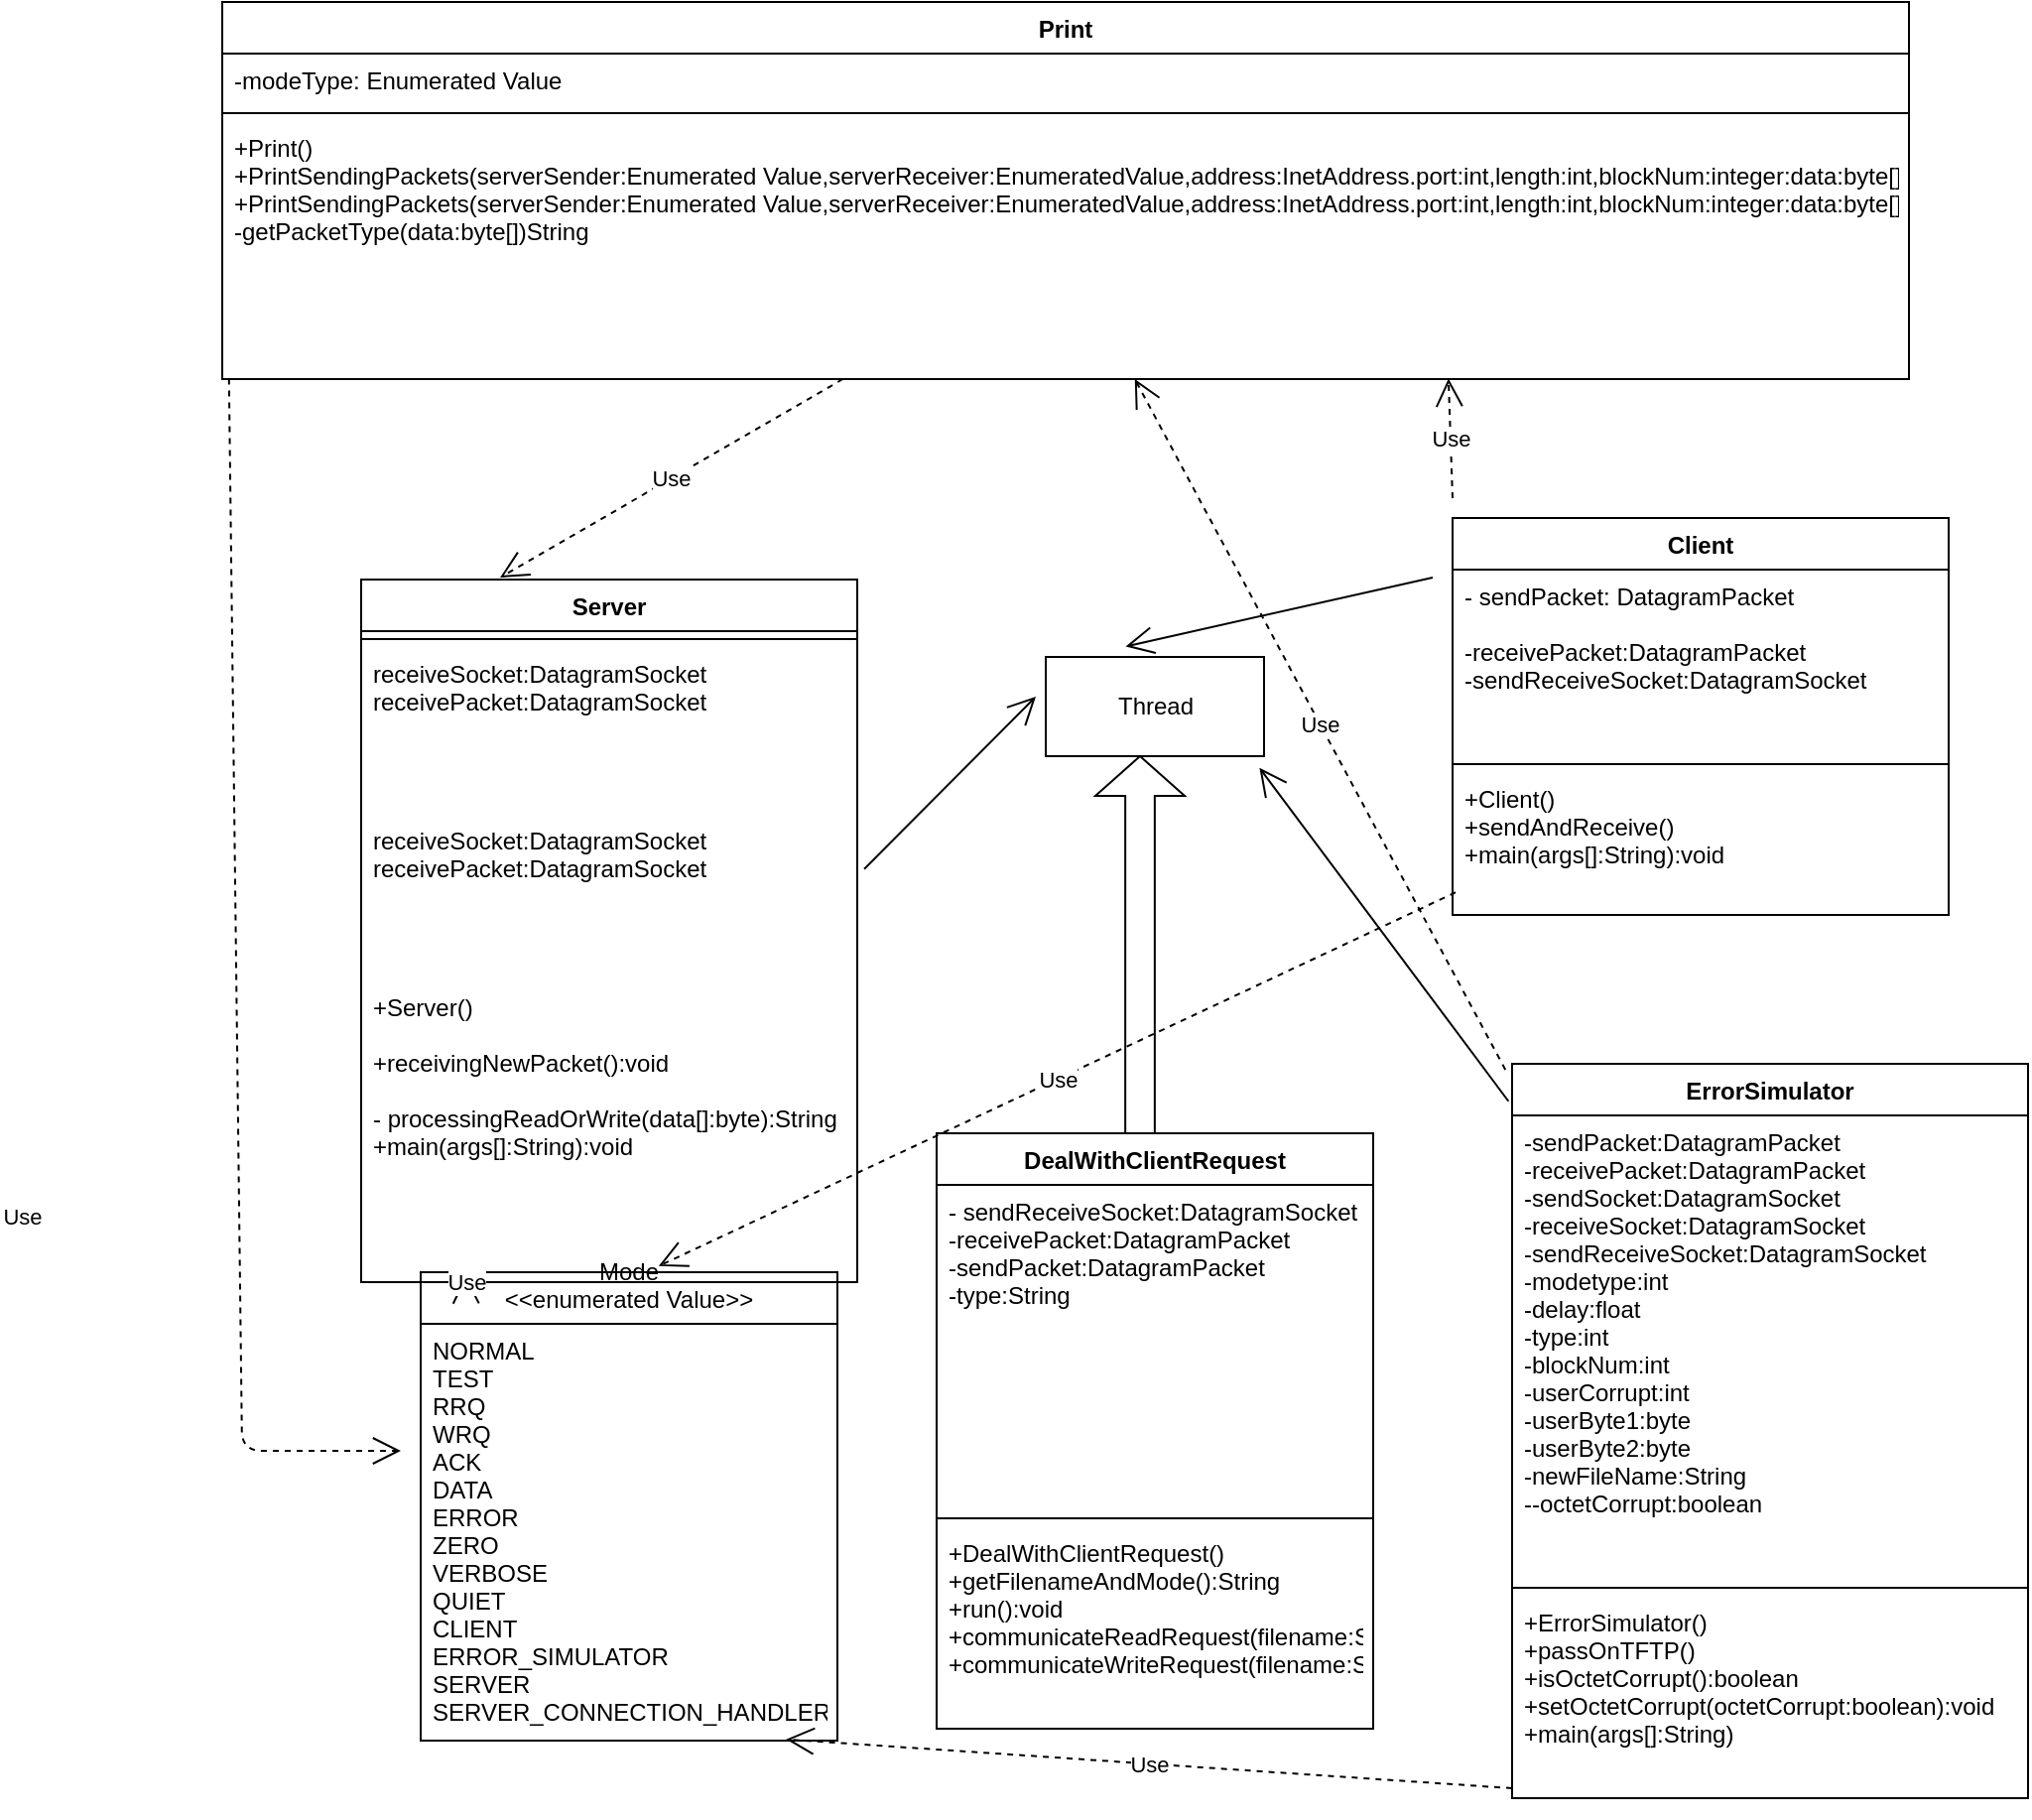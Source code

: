 <mxfile version="10.7.6" type="github"><diagram id="toaBt1Kms_7Ev2ucV6uW" name="Page-1"><mxGraphModel dx="2598" dy="933" grid="1" gridSize="10" guides="1" tooltips="1" connect="1" arrows="1" fold="1" page="1" pageScale="1" pageWidth="850" pageHeight="1100" math="0" shadow="0"><root><mxCell id="0"/><mxCell id="1" parent="0"/><mxCell id="nVFnQkFtQxup3fF4vyCo-1" value="Client&#10;" style="swimlane;fontStyle=1;align=center;verticalAlign=top;childLayout=stackLayout;horizontal=1;startSize=26;horizontalStack=0;resizeParent=1;resizeParentMax=0;resizeLast=0;collapsible=1;marginBottom=0;" vertex="1" parent="1"><mxGeometry x="680" y="310" width="250" height="200" as="geometry"/></mxCell><mxCell id="nVFnQkFtQxup3fF4vyCo-2" value="- sendPacket: DatagramPacket&#10;&#10;-receivePacket:DatagramPacket&#10;-sendReceiveSocket:DatagramSocket&#10;&#10;" style="text;strokeColor=none;fillColor=none;align=left;verticalAlign=top;spacingLeft=4;spacingRight=4;overflow=hidden;rotatable=0;points=[[0,0.5],[1,0.5]];portConstraint=eastwest;" vertex="1" parent="nVFnQkFtQxup3fF4vyCo-1"><mxGeometry y="26" width="250" height="94" as="geometry"/></mxCell><mxCell id="nVFnQkFtQxup3fF4vyCo-3" value="" style="line;strokeWidth=1;fillColor=none;align=left;verticalAlign=middle;spacingTop=-1;spacingLeft=3;spacingRight=3;rotatable=0;labelPosition=right;points=[];portConstraint=eastwest;" vertex="1" parent="nVFnQkFtQxup3fF4vyCo-1"><mxGeometry y="120" width="250" height="8" as="geometry"/></mxCell><mxCell id="nVFnQkFtQxup3fF4vyCo-4" value="+Client()&#10;+sendAndReceive()&#10;+main(args[]:String):void&#10;" style="text;strokeColor=none;fillColor=none;align=left;verticalAlign=top;spacingLeft=4;spacingRight=4;overflow=hidden;rotatable=0;points=[[0,0.5],[1,0.5]];portConstraint=eastwest;" vertex="1" parent="nVFnQkFtQxup3fF4vyCo-1"><mxGeometry y="128" width="250" height="72" as="geometry"/></mxCell><mxCell id="nVFnQkFtQxup3fF4vyCo-10" value="Server&#10;&#10;&#10;&#10;&#10;" style="swimlane;fontStyle=1;align=center;verticalAlign=top;childLayout=stackLayout;horizontal=1;startSize=26;horizontalStack=0;resizeParent=1;resizeParentMax=0;resizeLast=0;collapsible=1;marginBottom=0;" vertex="1" parent="1"><mxGeometry x="130" y="341" width="250" height="354" as="geometry"/></mxCell><mxCell id="nVFnQkFtQxup3fF4vyCo-12" value="" style="line;strokeWidth=1;fillColor=none;align=left;verticalAlign=middle;spacingTop=-1;spacingLeft=3;spacingRight=3;rotatable=0;labelPosition=right;points=[];portConstraint=eastwest;" vertex="1" parent="nVFnQkFtQxup3fF4vyCo-10"><mxGeometry y="26" width="250" height="8" as="geometry"/></mxCell><mxCell id="nVFnQkFtQxup3fF4vyCo-70" value="" style="endArrow=open;endFill=1;endSize=12;html=1;exitX=1.014;exitY=0.332;exitDx=0;exitDy=0;exitPerimeter=0;" edge="1" parent="nVFnQkFtQxup3fF4vyCo-10" source="nVFnQkFtQxup3fF4vyCo-11"><mxGeometry width="160" relative="1" as="geometry"><mxPoint x="220" y="59" as="sourcePoint"/><mxPoint x="340" y="59" as="targetPoint"/></mxGeometry></mxCell><mxCell id="nVFnQkFtQxup3fF4vyCo-73" value="receiveSocket:DatagramSocket&#10;receivePacket:DatagramSocket&#10;" style="text;strokeColor=none;fillColor=none;align=left;verticalAlign=top;spacingLeft=4;spacingRight=4;overflow=hidden;rotatable=0;points=[[0,0.5],[1,0.5]];portConstraint=eastwest;" vertex="1" parent="nVFnQkFtQxup3fF4vyCo-10"><mxGeometry y="34" width="250" height="84" as="geometry"/></mxCell><mxCell id="nVFnQkFtQxup3fF4vyCo-11" value="receiveSocket:DatagramSocket&#10;receivePacket:DatagramSocket&#10;" style="text;strokeColor=none;fillColor=none;align=left;verticalAlign=top;spacingLeft=4;spacingRight=4;overflow=hidden;rotatable=0;points=[[0,0.5],[1,0.5]];portConstraint=eastwest;" vertex="1" parent="nVFnQkFtQxup3fF4vyCo-10"><mxGeometry y="118" width="250" height="84" as="geometry"/></mxCell><mxCell id="nVFnQkFtQxup3fF4vyCo-13" value="+Server()&#10;&#10;+receivingNewPacket():void&#10;&#10;- processingReadOrWrite(data[]:byte):String&#10;+main(args[]:String):void&#10;&#10;" style="text;strokeColor=none;fillColor=none;align=left;verticalAlign=top;spacingLeft=4;spacingRight=4;overflow=hidden;rotatable=0;points=[[0,0.5],[1,0.5]];portConstraint=eastwest;" vertex="1" parent="nVFnQkFtQxup3fF4vyCo-10"><mxGeometry y="202" width="250" height="152" as="geometry"/></mxCell><mxCell id="nVFnQkFtQxup3fF4vyCo-26" value="DealWithClientRequest" style="swimlane;fontStyle=1;align=center;verticalAlign=top;childLayout=stackLayout;horizontal=1;startSize=26;horizontalStack=0;resizeParent=1;resizeParentMax=0;resizeLast=0;collapsible=1;marginBottom=0;" vertex="1" parent="1"><mxGeometry x="420" y="620" width="220" height="300" as="geometry"/></mxCell><mxCell id="nVFnQkFtQxup3fF4vyCo-27" value="- sendReceiveSocket:DatagramSocket&#10;-receivePacket:DatagramPacket&#10;-sendPacket:DatagramPacket&#10;-type:String&#10;" style="text;strokeColor=none;fillColor=none;align=left;verticalAlign=top;spacingLeft=4;spacingRight=4;overflow=hidden;rotatable=0;points=[[0,0.5],[1,0.5]];portConstraint=eastwest;" vertex="1" parent="nVFnQkFtQxup3fF4vyCo-26"><mxGeometry y="26" width="220" height="164" as="geometry"/></mxCell><mxCell id="nVFnQkFtQxup3fF4vyCo-28" value="" style="line;strokeWidth=1;fillColor=none;align=left;verticalAlign=middle;spacingTop=-1;spacingLeft=3;spacingRight=3;rotatable=0;labelPosition=right;points=[];portConstraint=eastwest;" vertex="1" parent="nVFnQkFtQxup3fF4vyCo-26"><mxGeometry y="190" width="220" height="8" as="geometry"/></mxCell><mxCell id="nVFnQkFtQxup3fF4vyCo-29" value="+DealWithClientRequest()&#10;+getFilenameAndMode():String&#10;+run():void&#10;+communicateReadRequest(filename:String):void&#10;+communicateWriteRequest(filename:String):void&#10;&#10;" style="text;strokeColor=none;fillColor=none;align=left;verticalAlign=top;spacingLeft=4;spacingRight=4;overflow=hidden;rotatable=0;points=[[0,0.5],[1,0.5]];portConstraint=eastwest;" vertex="1" parent="nVFnQkFtQxup3fF4vyCo-26"><mxGeometry y="198" width="220" height="102" as="geometry"/></mxCell><mxCell id="nVFnQkFtQxup3fF4vyCo-31" value="Thread" style="html=1;" vertex="1" parent="1"><mxGeometry x="475" y="380" width="110" height="50" as="geometry"/></mxCell><mxCell id="nVFnQkFtQxup3fF4vyCo-44" value="ErrorSimulator" style="swimlane;fontStyle=1;align=center;verticalAlign=top;childLayout=stackLayout;horizontal=1;startSize=26;horizontalStack=0;resizeParent=1;resizeParentMax=0;resizeLast=0;collapsible=1;marginBottom=0;" vertex="1" parent="1"><mxGeometry x="710" y="585" width="260" height="370" as="geometry"/></mxCell><mxCell id="nVFnQkFtQxup3fF4vyCo-45" value="-sendPacket:DatagramPacket&#10;-receivePacket:DatagramPacket&#10;-sendSocket:DatagramSocket&#10;-receiveSocket:DatagramSocket&#10;-sendReceiveSocket:DatagramSocket&#10;-modetype:int&#10;-delay:float&#10;-type:int&#10;-blockNum:int&#10;-userCorrupt:int&#10;-userByte1:byte&#10;-userByte2:byte&#10;-newFileName:String&#10;--octetCorrupt:boolean&#10;&#10;&#10;&#10;" style="text;strokeColor=none;fillColor=none;align=left;verticalAlign=top;spacingLeft=4;spacingRight=4;overflow=hidden;rotatable=0;points=[[0,0.5],[1,0.5]];portConstraint=eastwest;" vertex="1" parent="nVFnQkFtQxup3fF4vyCo-44"><mxGeometry y="26" width="260" height="234" as="geometry"/></mxCell><mxCell id="nVFnQkFtQxup3fF4vyCo-46" value="" style="line;strokeWidth=1;fillColor=none;align=left;verticalAlign=middle;spacingTop=-1;spacingLeft=3;spacingRight=3;rotatable=0;labelPosition=right;points=[];portConstraint=eastwest;" vertex="1" parent="nVFnQkFtQxup3fF4vyCo-44"><mxGeometry y="260" width="260" height="8" as="geometry"/></mxCell><mxCell id="nVFnQkFtQxup3fF4vyCo-47" value="+ErrorSimulator()&#10;+passOnTFTP()&#10;+isOctetCorrupt():boolean&#10;+setOctetCorrupt(octetCorrupt:boolean):void&#10;+main(args[]:String)&#10;&#10;" style="text;strokeColor=none;fillColor=none;align=left;verticalAlign=top;spacingLeft=4;spacingRight=4;overflow=hidden;rotatable=0;points=[[0,0.5],[1,0.5]];portConstraint=eastwest;" vertex="1" parent="nVFnQkFtQxup3fF4vyCo-44"><mxGeometry y="268" width="260" height="102" as="geometry"/></mxCell><mxCell id="nVFnQkFtQxup3fF4vyCo-49" value="Mode&#10;&lt;&lt;enumerated Value&gt;&gt;&#10;" style="swimlane;fontStyle=0;childLayout=stackLayout;horizontal=1;startSize=26;fillColor=none;horizontalStack=0;resizeParent=1;resizeParentMax=0;resizeLast=0;collapsible=1;marginBottom=0;" vertex="1" parent="1"><mxGeometry x="160" y="690" width="210" height="236" as="geometry"/></mxCell><mxCell id="nVFnQkFtQxup3fF4vyCo-50" value="NORMAL&#10;TEST&#10;RRQ&#10;WRQ&#10;ACK&#10;DATA&#10;ERROR&#10;ZERO&#10;VERBOSE&#10;QUIET&#10;CLIENT&#10;ERROR_SIMULATOR&#10;SERVER&#10;SERVER_CONNECTION_HANDLER&#10;" style="text;strokeColor=none;fillColor=none;align=left;verticalAlign=top;spacingLeft=4;spacingRight=4;overflow=hidden;rotatable=0;points=[[0,0.5],[1,0.5]];portConstraint=eastwest;" vertex="1" parent="nVFnQkFtQxup3fF4vyCo-49"><mxGeometry y="26" width="210" height="210" as="geometry"/></mxCell><mxCell id="nVFnQkFtQxup3fF4vyCo-54" value="Print" style="swimlane;fontStyle=1;align=center;verticalAlign=top;childLayout=stackLayout;horizontal=1;startSize=26;horizontalStack=0;resizeParent=1;resizeParentMax=0;resizeLast=0;collapsible=1;marginBottom=0;" vertex="1" parent="1"><mxGeometry x="60" y="50" width="850" height="190" as="geometry"/></mxCell><mxCell id="nVFnQkFtQxup3fF4vyCo-55" value="-modeType: Enumerated Value" style="text;strokeColor=none;fillColor=none;align=left;verticalAlign=top;spacingLeft=4;spacingRight=4;overflow=hidden;rotatable=0;points=[[0,0.5],[1,0.5]];portConstraint=eastwest;" vertex="1" parent="nVFnQkFtQxup3fF4vyCo-54"><mxGeometry y="26" width="850" height="26" as="geometry"/></mxCell><mxCell id="nVFnQkFtQxup3fF4vyCo-56" value="" style="line;strokeWidth=1;fillColor=none;align=left;verticalAlign=middle;spacingTop=-1;spacingLeft=3;spacingRight=3;rotatable=0;labelPosition=right;points=[];portConstraint=eastwest;" vertex="1" parent="nVFnQkFtQxup3fF4vyCo-54"><mxGeometry y="52" width="850" height="8" as="geometry"/></mxCell><mxCell id="nVFnQkFtQxup3fF4vyCo-57" value="+Print()&#10;+PrintSendingPackets(serverSender:Enumerated Value,serverReceiver:EnumeratedValue,address:InetAddress.port:int,length:int,blockNum:integer:data:byte[])&#10;+PrintSendingPackets(serverSender:Enumerated Value,serverReceiver:EnumeratedValue,address:InetAddress.port:int,length:int,blockNum:integer:data:byte[])&#10;-getPacketType(data:byte[])String" style="text;strokeColor=none;fillColor=none;align=left;verticalAlign=top;spacingLeft=4;spacingRight=4;overflow=hidden;rotatable=0;points=[[0,0.5],[1,0.5]];portConstraint=eastwest;" vertex="1" parent="nVFnQkFtQxup3fF4vyCo-54"><mxGeometry y="60" width="850" height="130" as="geometry"/></mxCell><mxCell id="nVFnQkFtQxup3fF4vyCo-59" value="" style="html=1;shadow=0;dashed=0;align=center;verticalAlign=middle;shape=mxgraph.arrows2.arrow;dy=0.67;dx=20;notch=0;direction=north;" vertex="1" parent="1"><mxGeometry x="500" y="430" width="45" height="190" as="geometry"/></mxCell><mxCell id="nVFnQkFtQxup3fF4vyCo-62" value="Use" style="endArrow=open;endSize=12;dashed=1;html=1;exitX=0.004;exitY=0.998;exitDx=0;exitDy=0;exitPerimeter=0;" edge="1" parent="1" source="nVFnQkFtQxup3fF4vyCo-57"><mxGeometry x="0.358" y="-110" width="160" relative="1" as="geometry"><mxPoint x="40" y="290" as="sourcePoint"/><mxPoint x="150" y="780" as="targetPoint"/><Array as="points"><mxPoint x="70" y="780"/></Array><mxPoint as="offset"/></mxGeometry></mxCell><mxCell id="nVFnQkFtQxup3fF4vyCo-63" value="Use" style="endArrow=open;endSize=12;dashed=1;html=1;entryX=0.571;entryY=-0.013;entryDx=0;entryDy=0;entryPerimeter=0;exitX=0.006;exitY=0.842;exitDx=0;exitDy=0;exitPerimeter=0;" edge="1" parent="1" source="nVFnQkFtQxup3fF4vyCo-4" target="nVFnQkFtQxup3fF4vyCo-49"><mxGeometry width="160" relative="1" as="geometry"><mxPoint x="650" y="520" as="sourcePoint"/><mxPoint x="810" y="520" as="targetPoint"/></mxGeometry></mxCell><mxCell id="nVFnQkFtQxup3fF4vyCo-64" value="Use" style="endArrow=open;endSize=12;dashed=1;html=1;entryX=0.727;entryY=0.998;entryDx=0;entryDy=0;entryPerimeter=0;" edge="1" parent="1" target="nVFnQkFtQxup3fF4vyCo-57"><mxGeometry width="160" relative="1" as="geometry"><mxPoint x="680" y="300" as="sourcePoint"/><mxPoint x="800" y="280" as="targetPoint"/></mxGeometry></mxCell><mxCell id="nVFnQkFtQxup3fF4vyCo-66" value="Use" style="endArrow=open;endSize=12;dashed=1;html=1;exitX=-0.013;exitY=0.008;exitDx=0;exitDy=0;exitPerimeter=0;" edge="1" parent="1" source="nVFnQkFtQxup3fF4vyCo-44" target="nVFnQkFtQxup3fF4vyCo-57"><mxGeometry width="160" relative="1" as="geometry"><mxPoint x="500" y="309.5" as="sourcePoint"/><mxPoint x="660" y="309.5" as="targetPoint"/></mxGeometry></mxCell><mxCell id="nVFnQkFtQxup3fF4vyCo-67" value="Use" style="endArrow=open;endSize=12;dashed=1;html=1;entryX=0.877;entryY=0.997;entryDx=0;entryDy=0;entryPerimeter=0;exitX=0;exitY=0.951;exitDx=0;exitDy=0;exitPerimeter=0;" edge="1" parent="1" source="nVFnQkFtQxup3fF4vyCo-47" target="nVFnQkFtQxup3fF4vyCo-50"><mxGeometry width="160" relative="1" as="geometry"><mxPoint x="560" y="950" as="sourcePoint"/><mxPoint x="720" y="950" as="targetPoint"/></mxGeometry></mxCell><mxCell id="nVFnQkFtQxup3fF4vyCo-68" value="Use" style="endArrow=open;endSize=12;dashed=1;html=1;entryX=0.108;entryY=0.007;entryDx=0;entryDy=0;entryPerimeter=0;exitX=0.211;exitY=1.014;exitDx=0;exitDy=0;exitPerimeter=0;" edge="1" parent="1" source="nVFnQkFtQxup3fF4vyCo-13" target="nVFnQkFtQxup3fF4vyCo-49"><mxGeometry width="160" relative="1" as="geometry"><mxPoint x="170" y="630" as="sourcePoint"/><mxPoint x="330" y="630" as="targetPoint"/></mxGeometry></mxCell><mxCell id="nVFnQkFtQxup3fF4vyCo-69" value="Use" style="endArrow=open;endSize=12;dashed=1;html=1;" edge="1" parent="1" source="nVFnQkFtQxup3fF4vyCo-57"><mxGeometry width="160" relative="1" as="geometry"><mxPoint x="190" y="280" as="sourcePoint"/><mxPoint x="200" y="340" as="targetPoint"/></mxGeometry></mxCell><mxCell id="nVFnQkFtQxup3fF4vyCo-71" value="" style="endArrow=open;endFill=1;endSize=12;html=1;entryX=0.366;entryY=-0.106;entryDx=0;entryDy=0;entryPerimeter=0;" edge="1" parent="1" target="nVFnQkFtQxup3fF4vyCo-31"><mxGeometry width="160" relative="1" as="geometry"><mxPoint x="670" y="340" as="sourcePoint"/><mxPoint x="660" y="320" as="targetPoint"/></mxGeometry></mxCell><mxCell id="nVFnQkFtQxup3fF4vyCo-72" value="" style="endArrow=open;endFill=1;endSize=12;html=1;entryX=0.979;entryY=1.117;entryDx=0;entryDy=0;entryPerimeter=0;exitX=-0.007;exitY=0.051;exitDx=0;exitDy=0;exitPerimeter=0;" edge="1" parent="1" source="nVFnQkFtQxup3fF4vyCo-44" target="nVFnQkFtQxup3fF4vyCo-31"><mxGeometry width="160" relative="1" as="geometry"><mxPoint x="550" y="600" as="sourcePoint"/><mxPoint x="710" y="600" as="targetPoint"/></mxGeometry></mxCell></root></mxGraphModel></diagram></mxfile>